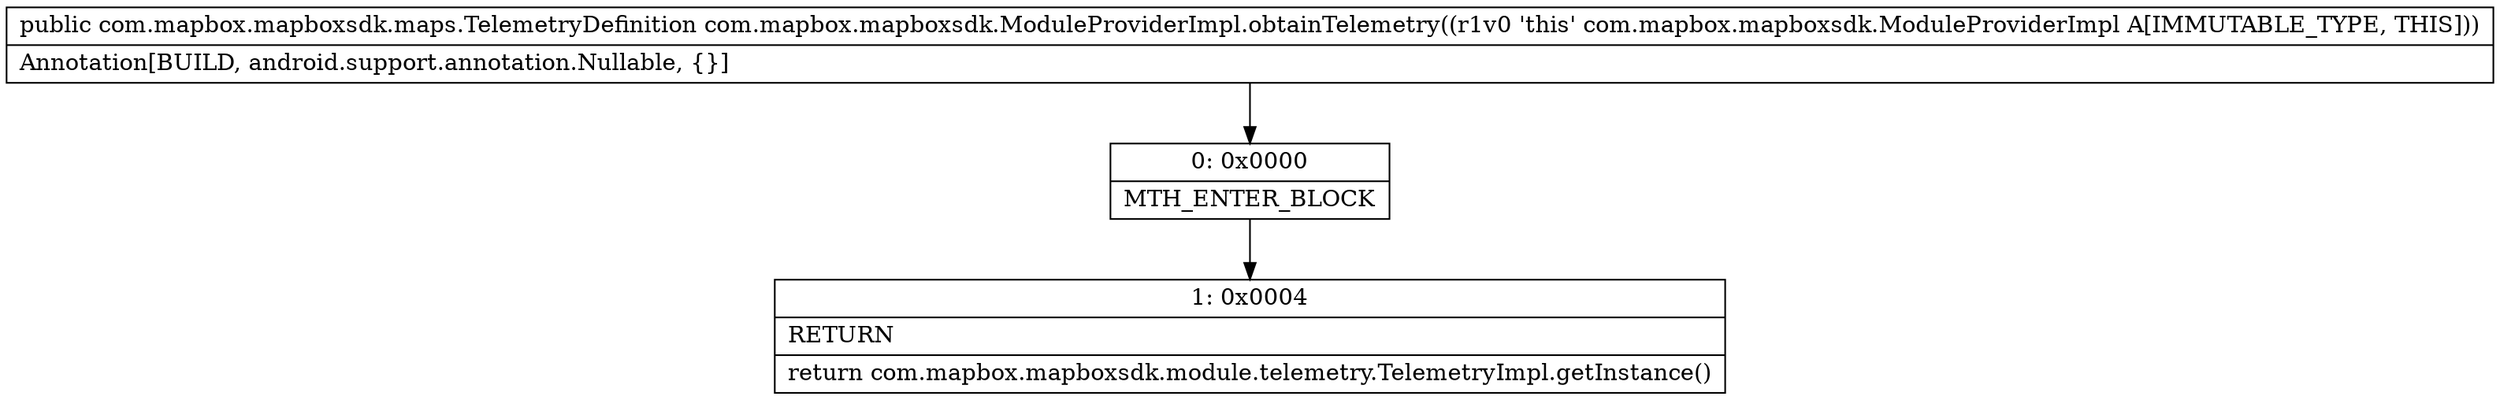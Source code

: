 digraph "CFG forcom.mapbox.mapboxsdk.ModuleProviderImpl.obtainTelemetry()Lcom\/mapbox\/mapboxsdk\/maps\/TelemetryDefinition;" {
Node_0 [shape=record,label="{0\:\ 0x0000|MTH_ENTER_BLOCK\l}"];
Node_1 [shape=record,label="{1\:\ 0x0004|RETURN\l|return com.mapbox.mapboxsdk.module.telemetry.TelemetryImpl.getInstance()\l}"];
MethodNode[shape=record,label="{public com.mapbox.mapboxsdk.maps.TelemetryDefinition com.mapbox.mapboxsdk.ModuleProviderImpl.obtainTelemetry((r1v0 'this' com.mapbox.mapboxsdk.ModuleProviderImpl A[IMMUTABLE_TYPE, THIS]))  | Annotation[BUILD, android.support.annotation.Nullable, \{\}]\l}"];
MethodNode -> Node_0;
Node_0 -> Node_1;
}

